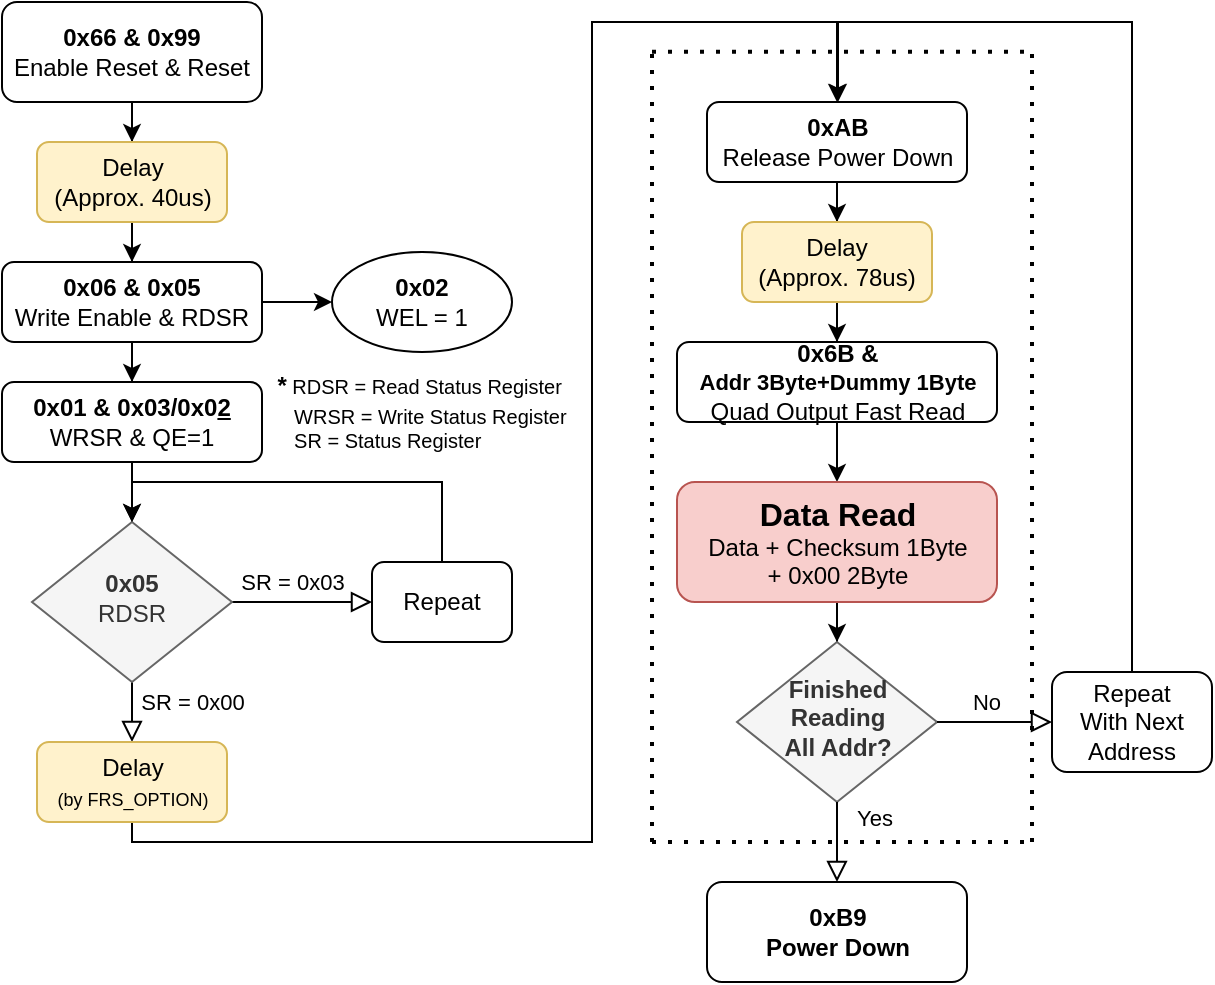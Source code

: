 <mxfile version="15.7.4" type="github">
  <diagram id="C5RBs43oDa-KdzZeNtuy" name="Page-1">
    <mxGraphModel dx="1422" dy="747" grid="1" gridSize="10" guides="1" tooltips="1" connect="1" arrows="1" fold="1" page="1" pageScale="1" pageWidth="827" pageHeight="1169" math="0" shadow="0">
      <root>
        <mxCell id="WIyWlLk6GJQsqaUBKTNV-0" />
        <mxCell id="WIyWlLk6GJQsqaUBKTNV-1" parent="WIyWlLk6GJQsqaUBKTNV-0" />
        <mxCell id="R-zWGBTZfVwNPA_6gyD4-0" value="" style="edgeStyle=orthogonalEdgeStyle;rounded=0;orthogonalLoop=1;jettySize=auto;html=1;" edge="1" parent="WIyWlLk6GJQsqaUBKTNV-1" source="WIyWlLk6GJQsqaUBKTNV-3" target="WIyWlLk6GJQsqaUBKTNV-7">
          <mxGeometry relative="1" as="geometry" />
        </mxCell>
        <mxCell id="WIyWlLk6GJQsqaUBKTNV-3" value="&lt;b&gt;0x66 &amp;amp; 0x99&lt;br&gt;&lt;/b&gt;Enable Reset &amp;amp; Reset" style="rounded=1;whiteSpace=wrap;html=1;fontSize=12;glass=0;strokeWidth=1;shadow=0;" parent="WIyWlLk6GJQsqaUBKTNV-1" vertex="1">
          <mxGeometry x="155" y="70" width="130" height="50" as="geometry" />
        </mxCell>
        <mxCell id="R-zWGBTZfVwNPA_6gyD4-2" value="" style="edgeStyle=orthogonalEdgeStyle;rounded=0;orthogonalLoop=1;jettySize=auto;html=1;" edge="1" parent="WIyWlLk6GJQsqaUBKTNV-1" source="WIyWlLk6GJQsqaUBKTNV-7" target="R-zWGBTZfVwNPA_6gyD4-1">
          <mxGeometry relative="1" as="geometry" />
        </mxCell>
        <mxCell id="WIyWlLk6GJQsqaUBKTNV-7" value="Delay&lt;br&gt;(Approx. 40us)" style="rounded=1;whiteSpace=wrap;html=1;fontSize=12;glass=0;strokeWidth=1;shadow=0;fillColor=#fff2cc;strokeColor=#d6b656;" parent="WIyWlLk6GJQsqaUBKTNV-1" vertex="1">
          <mxGeometry x="172.5" y="140" width="95" height="40" as="geometry" />
        </mxCell>
        <mxCell id="WIyWlLk6GJQsqaUBKTNV-8" value="SR = 0x00" style="rounded=0;html=1;jettySize=auto;orthogonalLoop=1;fontSize=11;endArrow=block;endFill=0;endSize=8;strokeWidth=1;shadow=0;labelBackgroundColor=none;edgeStyle=orthogonalEdgeStyle;entryX=0.5;entryY=0;entryDx=0;entryDy=0;" parent="WIyWlLk6GJQsqaUBKTNV-1" source="WIyWlLk6GJQsqaUBKTNV-10" target="R-zWGBTZfVwNPA_6gyD4-22" edge="1">
          <mxGeometry x="0.2" y="30" relative="1" as="geometry">
            <mxPoint as="offset" />
            <mxPoint x="220" y="450" as="targetPoint" />
          </mxGeometry>
        </mxCell>
        <mxCell id="WIyWlLk6GJQsqaUBKTNV-9" value="SR = 0x03" style="edgeStyle=orthogonalEdgeStyle;rounded=0;html=1;jettySize=auto;orthogonalLoop=1;fontSize=11;endArrow=block;endFill=0;endSize=8;strokeWidth=1;shadow=0;labelBackgroundColor=none;" parent="WIyWlLk6GJQsqaUBKTNV-1" source="WIyWlLk6GJQsqaUBKTNV-10" target="WIyWlLk6GJQsqaUBKTNV-12" edge="1">
          <mxGeometry x="-0.143" y="10" relative="1" as="geometry">
            <mxPoint as="offset" />
          </mxGeometry>
        </mxCell>
        <mxCell id="WIyWlLk6GJQsqaUBKTNV-10" value="&lt;b&gt;0x05&lt;/b&gt;&lt;br&gt;RDSR" style="rhombus;whiteSpace=wrap;html=1;shadow=0;fontFamily=Helvetica;fontSize=12;align=center;strokeWidth=1;spacing=6;spacingTop=-4;fillColor=#f5f5f5;fontColor=#333333;strokeColor=#666666;" parent="WIyWlLk6GJQsqaUBKTNV-1" vertex="1">
          <mxGeometry x="170" y="330" width="100" height="80" as="geometry" />
        </mxCell>
        <mxCell id="R-zWGBTZfVwNPA_6gyD4-21" style="edgeStyle=orthogonalEdgeStyle;rounded=0;orthogonalLoop=1;jettySize=auto;html=1;entryX=0.5;entryY=0;entryDx=0;entryDy=0;fontSize=12;exitX=0.5;exitY=0;exitDx=0;exitDy=0;" edge="1" parent="WIyWlLk6GJQsqaUBKTNV-1" source="WIyWlLk6GJQsqaUBKTNV-12" target="WIyWlLk6GJQsqaUBKTNV-10">
          <mxGeometry relative="1" as="geometry">
            <Array as="points">
              <mxPoint x="375" y="310" />
              <mxPoint x="220" y="310" />
            </Array>
          </mxGeometry>
        </mxCell>
        <mxCell id="WIyWlLk6GJQsqaUBKTNV-12" value="Repeat" style="rounded=1;whiteSpace=wrap;html=1;fontSize=12;glass=0;strokeWidth=1;shadow=0;" parent="WIyWlLk6GJQsqaUBKTNV-1" vertex="1">
          <mxGeometry x="340" y="350" width="70" height="40" as="geometry" />
        </mxCell>
        <mxCell id="R-zWGBTZfVwNPA_6gyD4-6" value="" style="edgeStyle=orthogonalEdgeStyle;rounded=0;orthogonalLoop=1;jettySize=auto;html=1;fontSize=12;" edge="1" parent="WIyWlLk6GJQsqaUBKTNV-1" source="R-zWGBTZfVwNPA_6gyD4-1" target="R-zWGBTZfVwNPA_6gyD4-5">
          <mxGeometry relative="1" as="geometry" />
        </mxCell>
        <mxCell id="R-zWGBTZfVwNPA_6gyD4-14" value="" style="edgeStyle=orthogonalEdgeStyle;rounded=0;orthogonalLoop=1;jettySize=auto;html=1;fontSize=12;" edge="1" parent="WIyWlLk6GJQsqaUBKTNV-1" source="R-zWGBTZfVwNPA_6gyD4-1" target="R-zWGBTZfVwNPA_6gyD4-13">
          <mxGeometry relative="1" as="geometry" />
        </mxCell>
        <mxCell id="R-zWGBTZfVwNPA_6gyD4-1" value="&lt;b&gt;0x06 &amp;amp; 0x05&lt;br&gt;&lt;/b&gt;Write Enable &amp;amp; RDSR" style="rounded=1;whiteSpace=wrap;html=1;fontSize=12;glass=0;strokeWidth=1;shadow=0;" vertex="1" parent="WIyWlLk6GJQsqaUBKTNV-1">
          <mxGeometry x="155" y="200" width="130" height="40" as="geometry" />
        </mxCell>
        <mxCell id="R-zWGBTZfVwNPA_6gyD4-4" value="&lt;div style=&quot;text-align: left&quot;&gt;&lt;b&gt;*&lt;/b&gt;&lt;span style=&quot;font-size: 10px&quot;&gt; RDSR = Read Status Register&lt;/span&gt;&lt;/div&gt;&lt;font&gt;&lt;div style=&quot;text-align: left&quot;&gt;&lt;span style=&quot;font-size: 10px&quot;&gt;&amp;nbsp; &amp;nbsp;WRSR = Write Status Register&lt;/span&gt;&lt;/div&gt;&lt;span style=&quot;font-size: 10px&quot;&gt;&lt;div style=&quot;text-align: left&quot;&gt;&lt;span&gt;&amp;nbsp; &amp;nbsp;SR = Status Register&lt;/span&gt;&lt;/div&gt;&lt;/span&gt;&lt;/font&gt;" style="text;html=1;strokeColor=none;fillColor=none;align=center;verticalAlign=middle;whiteSpace=wrap;rounded=0;" vertex="1" parent="WIyWlLk6GJQsqaUBKTNV-1">
          <mxGeometry x="285" y="260" width="160" height="30" as="geometry" />
        </mxCell>
        <mxCell id="R-zWGBTZfVwNPA_6gyD4-5" value="&lt;b&gt;0x02&lt;/b&gt;&lt;br&gt;WEL = 1" style="ellipse;whiteSpace=wrap;html=1;rounded=1;shadow=0;strokeWidth=1;glass=0;" vertex="1" parent="WIyWlLk6GJQsqaUBKTNV-1">
          <mxGeometry x="320" y="195" width="90" height="50" as="geometry" />
        </mxCell>
        <mxCell id="R-zWGBTZfVwNPA_6gyD4-18" value="" style="edgeStyle=orthogonalEdgeStyle;rounded=0;orthogonalLoop=1;jettySize=auto;html=1;fontSize=12;" edge="1" parent="WIyWlLk6GJQsqaUBKTNV-1" source="R-zWGBTZfVwNPA_6gyD4-13" target="WIyWlLk6GJQsqaUBKTNV-10">
          <mxGeometry relative="1" as="geometry" />
        </mxCell>
        <mxCell id="R-zWGBTZfVwNPA_6gyD4-13" value="&lt;b&gt;0x01 &amp;amp; 0x03/0x0&lt;u&gt;2&lt;/u&gt;&lt;br&gt;&lt;/b&gt;WRSR &amp;amp; QE=1" style="whiteSpace=wrap;html=1;rounded=1;shadow=0;strokeWidth=1;glass=0;" vertex="1" parent="WIyWlLk6GJQsqaUBKTNV-1">
          <mxGeometry x="155" y="260" width="130" height="40" as="geometry" />
        </mxCell>
        <mxCell id="R-zWGBTZfVwNPA_6gyD4-29" style="edgeStyle=orthogonalEdgeStyle;rounded=0;orthogonalLoop=1;jettySize=auto;html=1;entryX=0.5;entryY=0;entryDx=0;entryDy=0;fontSize=9;exitX=0.5;exitY=1;exitDx=0;exitDy=0;" edge="1" parent="WIyWlLk6GJQsqaUBKTNV-1" source="R-zWGBTZfVwNPA_6gyD4-22" target="R-zWGBTZfVwNPA_6gyD4-24">
          <mxGeometry relative="1" as="geometry">
            <Array as="points">
              <mxPoint x="220" y="490" />
              <mxPoint x="450" y="490" />
              <mxPoint x="450" y="80" />
              <mxPoint x="573" y="80" />
              <mxPoint x="573" y="120" />
            </Array>
          </mxGeometry>
        </mxCell>
        <mxCell id="R-zWGBTZfVwNPA_6gyD4-22" value="Delay&lt;br&gt;&lt;font style=&quot;font-size: 9px&quot;&gt;(by FRS_OPTION)&lt;/font&gt;" style="rounded=1;whiteSpace=wrap;html=1;fontSize=12;glass=0;strokeWidth=1;shadow=0;fillColor=#fff2cc;strokeColor=#d6b656;" vertex="1" parent="WIyWlLk6GJQsqaUBKTNV-1">
          <mxGeometry x="172.5" y="440" width="95" height="40" as="geometry" />
        </mxCell>
        <mxCell id="R-zWGBTZfVwNPA_6gyD4-28" value="" style="edgeStyle=orthogonalEdgeStyle;rounded=0;orthogonalLoop=1;jettySize=auto;html=1;fontSize=9;" edge="1" parent="WIyWlLk6GJQsqaUBKTNV-1" source="R-zWGBTZfVwNPA_6gyD4-24" target="R-zWGBTZfVwNPA_6gyD4-26">
          <mxGeometry relative="1" as="geometry" />
        </mxCell>
        <mxCell id="R-zWGBTZfVwNPA_6gyD4-24" value="&lt;b&gt;0xAB&lt;/b&gt;&lt;br&gt;Release Power Down" style="whiteSpace=wrap;html=1;rounded=1;shadow=0;strokeWidth=1;glass=0;" vertex="1" parent="WIyWlLk6GJQsqaUBKTNV-1">
          <mxGeometry x="507.5" y="120" width="130" height="40" as="geometry" />
        </mxCell>
        <mxCell id="R-zWGBTZfVwNPA_6gyD4-31" value="" style="edgeStyle=orthogonalEdgeStyle;rounded=0;orthogonalLoop=1;jettySize=auto;html=1;fontSize=9;" edge="1" parent="WIyWlLk6GJQsqaUBKTNV-1" source="R-zWGBTZfVwNPA_6gyD4-26" target="R-zWGBTZfVwNPA_6gyD4-30">
          <mxGeometry relative="1" as="geometry" />
        </mxCell>
        <mxCell id="R-zWGBTZfVwNPA_6gyD4-26" value="Delay&lt;br&gt;(Approx. 78us)" style="rounded=1;whiteSpace=wrap;html=1;fontSize=12;glass=0;strokeWidth=1;shadow=0;fillColor=#fff2cc;strokeColor=#d6b656;" vertex="1" parent="WIyWlLk6GJQsqaUBKTNV-1">
          <mxGeometry x="525" y="180" width="95" height="40" as="geometry" />
        </mxCell>
        <mxCell id="R-zWGBTZfVwNPA_6gyD4-33" value="" style="edgeStyle=orthogonalEdgeStyle;rounded=0;orthogonalLoop=1;jettySize=auto;html=1;fontSize=9;" edge="1" parent="WIyWlLk6GJQsqaUBKTNV-1" source="R-zWGBTZfVwNPA_6gyD4-30" target="R-zWGBTZfVwNPA_6gyD4-32">
          <mxGeometry relative="1" as="geometry" />
        </mxCell>
        <mxCell id="R-zWGBTZfVwNPA_6gyD4-30" value="&lt;b&gt;0x6B &amp;amp;&lt;/b&gt;&lt;br&gt;&lt;font style=&quot;font-size: 11px&quot;&gt;&lt;b&gt;Addr 3Byte+Dummy 1Byte&lt;/b&gt;&lt;br&gt;&lt;/font&gt;Quad Output Fast Read" style="whiteSpace=wrap;html=1;rounded=1;shadow=0;strokeWidth=1;glass=0;" vertex="1" parent="WIyWlLk6GJQsqaUBKTNV-1">
          <mxGeometry x="492.5" y="240" width="160" height="40" as="geometry" />
        </mxCell>
        <mxCell id="R-zWGBTZfVwNPA_6gyD4-35" value="" style="edgeStyle=orthogonalEdgeStyle;rounded=0;orthogonalLoop=1;jettySize=auto;html=1;fontSize=14;" edge="1" parent="WIyWlLk6GJQsqaUBKTNV-1" source="R-zWGBTZfVwNPA_6gyD4-32" target="R-zWGBTZfVwNPA_6gyD4-34">
          <mxGeometry relative="1" as="geometry" />
        </mxCell>
        <mxCell id="R-zWGBTZfVwNPA_6gyD4-32" value="&lt;b style=&quot;font-size: 16px&quot;&gt;Data Read&lt;br&gt;&lt;/b&gt;Data + Checksum 1Byte&lt;br&gt;+ 0x00 2Byte" style="whiteSpace=wrap;html=1;rounded=1;shadow=0;strokeWidth=1;glass=0;fillColor=#f8cecc;strokeColor=#b85450;" vertex="1" parent="WIyWlLk6GJQsqaUBKTNV-1">
          <mxGeometry x="492.5" y="310" width="160" height="60" as="geometry" />
        </mxCell>
        <mxCell id="R-zWGBTZfVwNPA_6gyD4-34" value="&lt;b&gt;Finished&lt;br&gt;Reading&lt;br&gt;All Addr?&lt;br&gt;&lt;/b&gt;" style="rhombus;whiteSpace=wrap;html=1;shadow=0;fontFamily=Helvetica;fontSize=12;align=center;strokeWidth=1;spacing=6;spacingTop=-4;fillColor=#f5f5f5;fontColor=#333333;strokeColor=#666666;" vertex="1" parent="WIyWlLk6GJQsqaUBKTNV-1">
          <mxGeometry x="522.5" y="390" width="100" height="80" as="geometry" />
        </mxCell>
        <mxCell id="R-zWGBTZfVwNPA_6gyD4-38" value="No" style="edgeStyle=orthogonalEdgeStyle;rounded=0;html=1;jettySize=auto;orthogonalLoop=1;fontSize=11;endArrow=block;endFill=0;endSize=8;strokeWidth=1;shadow=0;labelBackgroundColor=none;exitX=1;exitY=0.5;exitDx=0;exitDy=0;entryX=0;entryY=0.5;entryDx=0;entryDy=0;" edge="1" parent="WIyWlLk6GJQsqaUBKTNV-1" source="R-zWGBTZfVwNPA_6gyD4-34" target="R-zWGBTZfVwNPA_6gyD4-39">
          <mxGeometry x="-0.143" y="10" relative="1" as="geometry">
            <mxPoint as="offset" />
            <mxPoint x="660" y="430" as="sourcePoint" />
            <mxPoint x="692.5" y="429.5" as="targetPoint" />
          </mxGeometry>
        </mxCell>
        <mxCell id="R-zWGBTZfVwNPA_6gyD4-50" style="edgeStyle=orthogonalEdgeStyle;rounded=0;orthogonalLoop=1;jettySize=auto;html=1;exitX=0.5;exitY=0;exitDx=0;exitDy=0;entryX=0.5;entryY=0;entryDx=0;entryDy=0;fontSize=14;" edge="1" parent="WIyWlLk6GJQsqaUBKTNV-1" source="R-zWGBTZfVwNPA_6gyD4-39" target="R-zWGBTZfVwNPA_6gyD4-24">
          <mxGeometry relative="1" as="geometry">
            <Array as="points">
              <mxPoint x="720" y="80" />
              <mxPoint x="573" y="80" />
            </Array>
          </mxGeometry>
        </mxCell>
        <mxCell id="R-zWGBTZfVwNPA_6gyD4-39" value="Repeat&lt;br&gt;With Next Address" style="rounded=1;whiteSpace=wrap;html=1;fontSize=12;glass=0;strokeWidth=1;shadow=0;" vertex="1" parent="WIyWlLk6GJQsqaUBKTNV-1">
          <mxGeometry x="680" y="405" width="80" height="50" as="geometry" />
        </mxCell>
        <mxCell id="R-zWGBTZfVwNPA_6gyD4-40" value="" style="endArrow=none;dashed=1;html=1;dashPattern=1 3;strokeWidth=2;rounded=0;fontSize=14;" edge="1" parent="WIyWlLk6GJQsqaUBKTNV-1">
          <mxGeometry width="50" height="50" relative="1" as="geometry">
            <mxPoint x="670" y="490" as="sourcePoint" />
            <mxPoint x="670" y="90" as="targetPoint" />
          </mxGeometry>
        </mxCell>
        <mxCell id="R-zWGBTZfVwNPA_6gyD4-45" value="" style="endArrow=none;dashed=1;html=1;dashPattern=1 3;strokeWidth=2;rounded=0;fontSize=14;" edge="1" parent="WIyWlLk6GJQsqaUBKTNV-1">
          <mxGeometry width="50" height="50" relative="1" as="geometry">
            <mxPoint x="480" y="490" as="sourcePoint" />
            <mxPoint x="480" y="90" as="targetPoint" />
          </mxGeometry>
        </mxCell>
        <mxCell id="R-zWGBTZfVwNPA_6gyD4-46" value="" style="endArrow=none;dashed=1;html=1;dashPattern=1 3;strokeWidth=2;rounded=0;fontSize=14;" edge="1" parent="WIyWlLk6GJQsqaUBKTNV-1">
          <mxGeometry width="50" height="50" relative="1" as="geometry">
            <mxPoint x="480" y="94.9" as="sourcePoint" />
            <mxPoint x="670" y="94.9" as="targetPoint" />
          </mxGeometry>
        </mxCell>
        <mxCell id="R-zWGBTZfVwNPA_6gyD4-47" value="" style="endArrow=none;dashed=1;html=1;dashPattern=1 3;strokeWidth=2;rounded=0;fontSize=14;" edge="1" parent="WIyWlLk6GJQsqaUBKTNV-1">
          <mxGeometry width="50" height="50" relative="1" as="geometry">
            <mxPoint x="480" y="490" as="sourcePoint" />
            <mxPoint x="670" y="490" as="targetPoint" />
          </mxGeometry>
        </mxCell>
        <mxCell id="R-zWGBTZfVwNPA_6gyD4-55" value="&lt;b&gt;0xB9&lt;br&gt;Power Down&lt;br&gt;&lt;/b&gt;" style="whiteSpace=wrap;html=1;rounded=1;shadow=0;strokeWidth=1;glass=0;" vertex="1" parent="WIyWlLk6GJQsqaUBKTNV-1">
          <mxGeometry x="507.5" y="510" width="130" height="50" as="geometry" />
        </mxCell>
        <mxCell id="R-zWGBTZfVwNPA_6gyD4-57" value="Yes" style="rounded=0;html=1;jettySize=auto;orthogonalLoop=1;fontSize=11;endArrow=block;endFill=0;endSize=8;strokeWidth=1;shadow=0;labelBackgroundColor=none;edgeStyle=orthogonalEdgeStyle;entryX=0.5;entryY=0;entryDx=0;entryDy=0;exitX=0.5;exitY=1;exitDx=0;exitDy=0;" edge="1" parent="WIyWlLk6GJQsqaUBKTNV-1" source="R-zWGBTZfVwNPA_6gyD4-34" target="R-zWGBTZfVwNPA_6gyD4-55">
          <mxGeometry x="-0.6" y="18" relative="1" as="geometry">
            <mxPoint as="offset" />
            <mxPoint x="580" y="540" as="sourcePoint" />
            <mxPoint x="580" y="570" as="targetPoint" />
          </mxGeometry>
        </mxCell>
      </root>
    </mxGraphModel>
  </diagram>
</mxfile>
